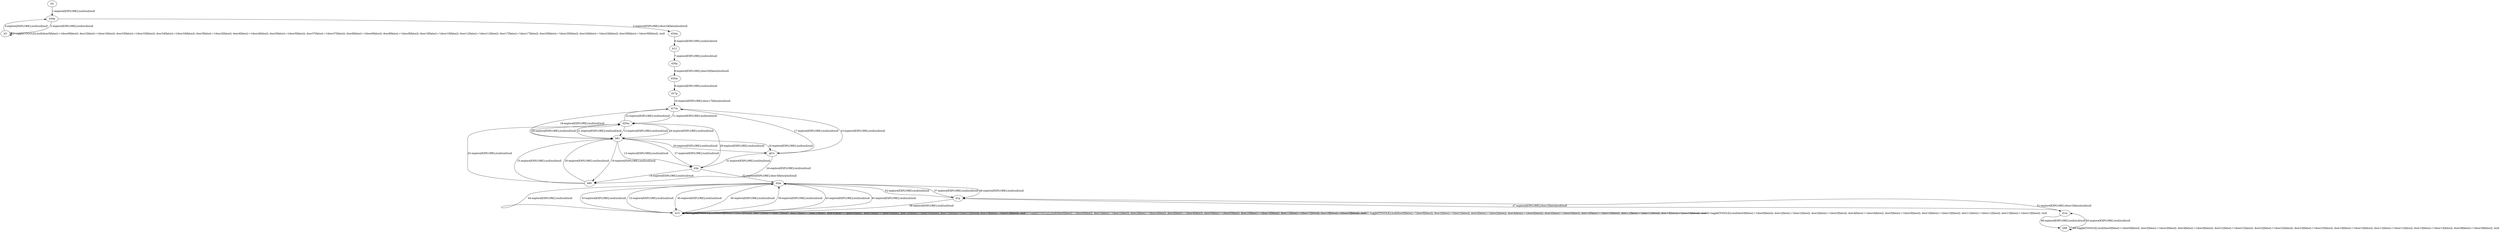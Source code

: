 # Total number of goals covered by this test: 1
# gf14 --> d17m

digraph g {
"b4" -> "d34p" [label = "1-explore[EXPLORE];/null/null/null"];
"d34p" -> "b3" [label = "2-explore[EXPLORE];/null/null/null"];
"b3" -> "b3" [label = "3-toggle[TOGGLE];/null/door0[false]:=!(door0[false]); door1[false]:=!(door1[false]); door33[false]:=!(door33[false]); door34[false]:=!(door34[false]); door3[false]:=!(door3[false]); door4[false]:=!(door4[false]); door5[false]:=!(door5[false]); door37[false]:=!(door37[false]); door6[false]:=!(door6[false]); door8[false]:=!(door8[false]); door10[false]:=!(door10[false]); door11[false]:=!(door11[false]); door17[false]:=!(door17[false]); door20[false]:=!(door20[false]); door24[false]:=!(door24[false]); door30[false]:=!(door30[false]); /null"];
"b3" -> "d34p" [label = "4-explore[EXPLORE];/null/null/null"];
"d34p" -> "d34m" [label = "5-explore[EXPLORE];/door34[false]/null/null"];
"d34m" -> "b12" [label = "6-explore[EXPLORE];/null/null/null"];
"b12" -> "d30p" [label = "7-explore[EXPLORE];/null/null/null"];
"d30p" -> "d30m" [label = "8-explore[EXPLORE];/door30[false]/null/null"];
"d30m" -> "d17p" [label = "9-explore[EXPLORE];/null/null/null"];
"d17p" -> "d17m" [label = "10-explore[EXPLORE];/door17[false]/null/null"];
"d17m" -> "d25m" [label = "11-explore[EXPLORE];/null/null/null"];
"d25m" -> "b81" [label = "12-explore[EXPLORE];/null/null/null"];
"b81" -> "d3p" [label = "13-explore[EXPLORE];/null/null/null"];
"d3p" -> "b80" [label = "14-explore[EXPLORE];/null/null/null"];
"b80" -> "b81" [label = "15-explore[EXPLORE];/null/null/null"];
"b81" -> "gf14" [label = "16-explore[EXPLORE];/null/null/null"];
"gf14" -> "d17m" [label = "17-explore[EXPLORE];/null/null/null"];
"d17m" -> "b81" [label = "18-explore[EXPLORE];/null/null/null"];
"b81" -> "b80" [label = "19-explore[EXPLORE];/null/null/null"];
"b80" -> "b81" [label = "20-explore[EXPLORE];/null/null/null"];
"b81" -> "d25m" [label = "21-explore[EXPLORE];/null/null/null"];
"d25m" -> "d17m" [label = "22-explore[EXPLORE];/null/null/null"];
"d17m" -> "gf14" [label = "23-explore[EXPLORE];/null/null/null"];
"gf14" -> "b80" [label = "24-explore[EXPLORE];/null/null/null"];
"b80" -> "d25m" [label = "25-explore[EXPLORE];/null/null/null"];
"d25m" -> "b81" [label = "26-explore[EXPLORE];/null/null/null"];
"b81" -> "d3p" [label = "27-explore[EXPLORE];/null/null/null"];
"d3p" -> "d25m" [label = "28-explore[EXPLORE];/null/null/null"];
"d25m" -> "b81" [label = "29-explore[EXPLORE];/null/null/null"];
"b81" -> "gf14" [label = "30-explore[EXPLORE];/null/null/null"];
"gf14" -> "d3p" [label = "31-explore[EXPLORE];/null/null/null"];
"d3p" -> "d3m" [label = "32-explore[EXPLORE];/door3[false]/null/null"];
"d3m" -> "b10" [label = "33-explore[EXPLORE];/null/null/null"];
"b10" -> "b10" [label = "34-toggle[TOGGLE];/null/door0[false]:=!(door0[false]); door1[false]:=!(door1[false]); door2[false]:=!(door2[false]); door4[false]:=!(door4[false]); door5[false]:=!(door5[false]); door10[false]:=!(door10[false]); door11[false]:=!(door11[false]); door13[false]:=!(door13[false]); /null"];
"b10" -> "b10" [label = "35-toggle[TOGGLE];/null/door0[false]:=!(door0[false]); door1[false]:=!(door1[false]); door2[false]:=!(door2[false]); door4[false]:=!(door4[false]); door5[false]:=!(door5[false]); door10[false]:=!(door10[false]); door11[false]:=!(door11[false]); door13[false]:=!(door13[false]); /null"];
"b10" -> "d3m" [label = "36-explore[EXPLORE];/null/null/null"];
"d3m" -> "d1p" [label = "37-explore[EXPLORE];/null/null/null"];
"d1p" -> "b10" [label = "38-explore[EXPLORE];/null/null/null"];
"b10" -> "d3m" [label = "39-explore[EXPLORE];/null/null/null"];
"d3m" -> "b10" [label = "40-explore[EXPLORE];/null/null/null"];
"b10" -> "b10" [label = "41-toggle[TOGGLE];/null/door0[false]:=!(door0[false]); door1[false]:=!(door1[false]); door2[false]:=!(door2[false]); door4[false]:=!(door4[false]); door5[false]:=!(door5[false]); door10[false]:=!(door10[false]); door11[false]:=!(door11[false]); door13[false]:=!(door13[false]); /null"];
"b10" -> "b10" [label = "42-toggle[TOGGLE];/null/door0[false]:=!(door0[false]); door1[false]:=!(door1[false]); door2[false]:=!(door2[false]); door4[false]:=!(door4[false]); door5[false]:=!(door5[false]); door10[false]:=!(door10[false]); door11[false]:=!(door11[false]); door13[false]:=!(door13[false]); /null"];
"b10" -> "d3m" [label = "43-explore[EXPLORE];/null/null/null"];
"d3m" -> "b10" [label = "44-explore[EXPLORE];/null/null/null"];
"b10" -> "d3m" [label = "45-explore[EXPLORE];/null/null/null"];
"d3m" -> "d1p" [label = "46-explore[EXPLORE];/null/null/null"];
"d1p" -> "d1m" [label = "47-explore[EXPLORE];/door1[false]/null/null"];
"d1m" -> "b98" [label = "48-explore[EXPLORE];/null/null/null"];
"b98" -> "b98" [label = "49-toggle[TOGGLE];/null/door0[false]:=!(door0[false]); door2[false]:=!(door2[false]); door4[false]:=!(door4[false]); door21[false]:=!(door21[false]); door22[false]:=!(door22[false]); door23[false]:=!(door23[false]); door10[false]:=!(door10[false]); door11[false]:=!(door11[false]); door13[false]:=!(door13[false]); door29[false]:=!(door29[false]); /null"];
"b98" -> "d1m" [label = "50-explore[EXPLORE];/null/null/null"];
"d1m" -> "d1p" [label = "51-explore[EXPLORE];/door1[false]/null/null"];
"d1p" -> "d3m" [label = "52-explore[EXPLORE];/null/null/null"];
"d3m" -> "b10" [label = "53-explore[EXPLORE];/null/null/null"];
}
